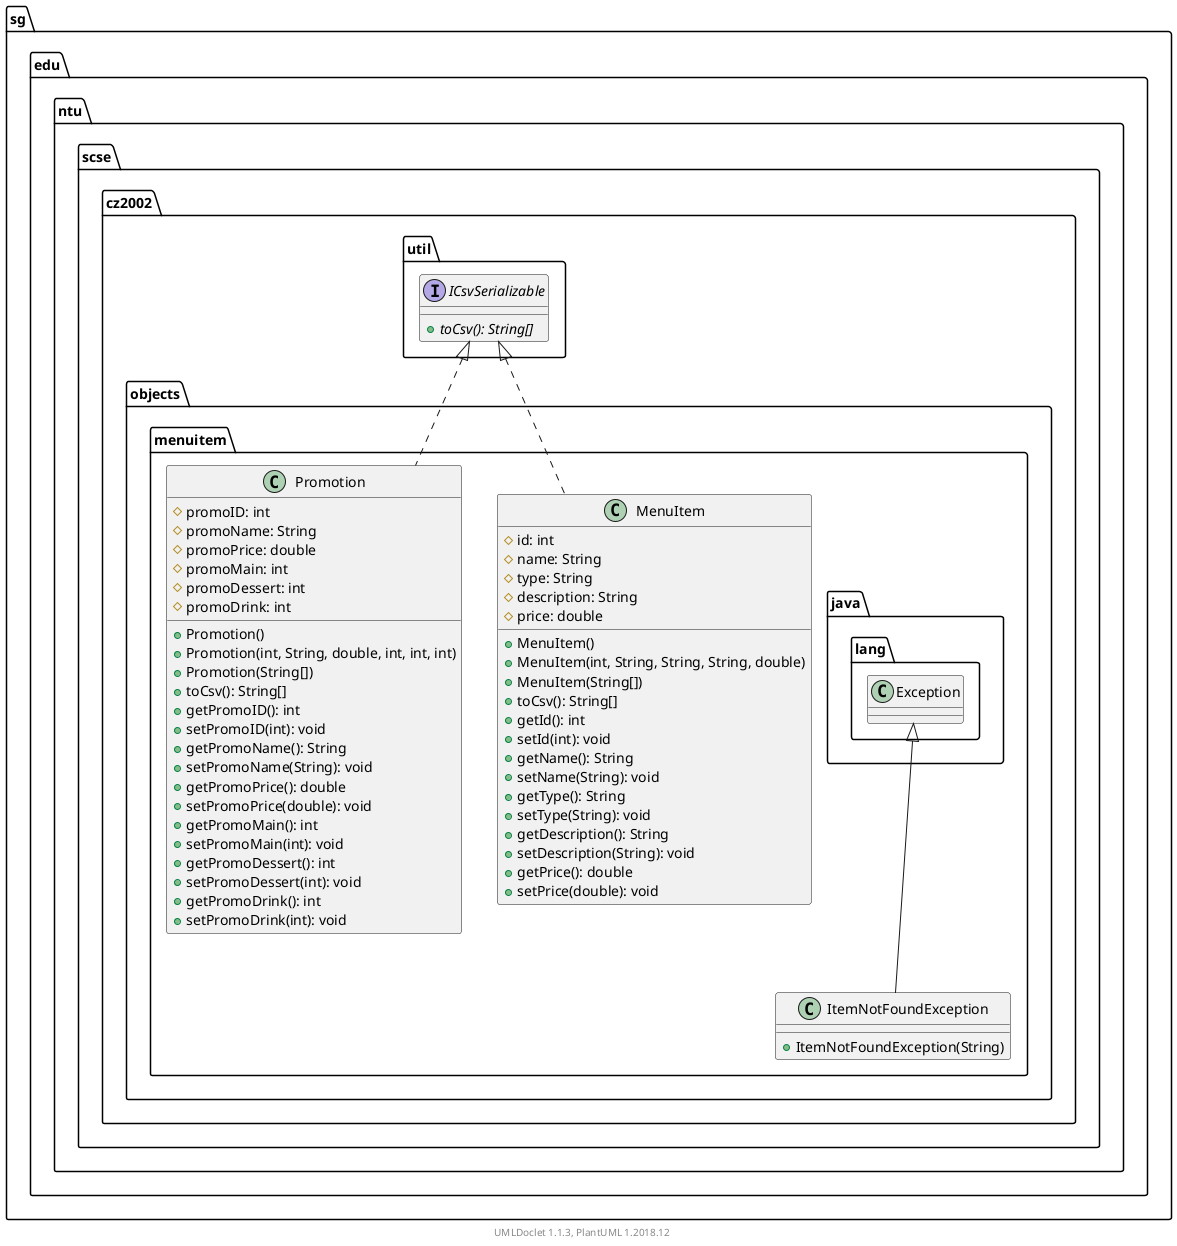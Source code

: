 @startuml

    namespace sg.edu.ntu.scse.cz2002.objects.menuitem {

        class MenuItem {
            #id: int
            #name: String
            #type: String
            #description: String
            #price: double
            +MenuItem()
            +MenuItem(int, String, String, String, double)
            +MenuItem(String[])
            +toCsv(): String[]
            +getId(): int
            +setId(int): void
            +getName(): String
            +setName(String): void
            +getType(): String
            +setType(String): void
            +getDescription(): String
            +setDescription(String): void
            +getPrice(): double
            +setPrice(double): void
        }

        class ItemNotFoundException {
            +ItemNotFoundException(String)
        }

        class Promotion {
            #promoID: int
            #promoName: String
            #promoPrice: double
            #promoMain: int
            #promoDessert: int
            #promoDrink: int
            +Promotion()
            +Promotion(int, String, double, int, int, int)
            +Promotion(String[])
            +toCsv(): String[]
            +getPromoID(): int
            +setPromoID(int): void
            +getPromoName(): String
            +setPromoName(String): void
            +getPromoPrice(): double
            +setPromoPrice(double): void
            +getPromoMain(): int
            +setPromoMain(int): void
            +getPromoDessert(): int
            +setPromoDessert(int): void
            +getPromoDrink(): int
            +setPromoDrink(int): void
        }

        interface sg.edu.ntu.scse.cz2002.util.ICsvSerializable {
            {abstract} +toCsv(): String[]
        }
        sg.edu.ntu.scse.cz2002.util.ICsvSerializable <|.. MenuItem

        class java.lang.Exception
        java.lang.Exception <|-- ItemNotFoundException

        sg.edu.ntu.scse.cz2002.util.ICsvSerializable <|.. Promotion

    }


    center footer UMLDoclet 1.1.3, PlantUML 1.2018.12
@enduml
